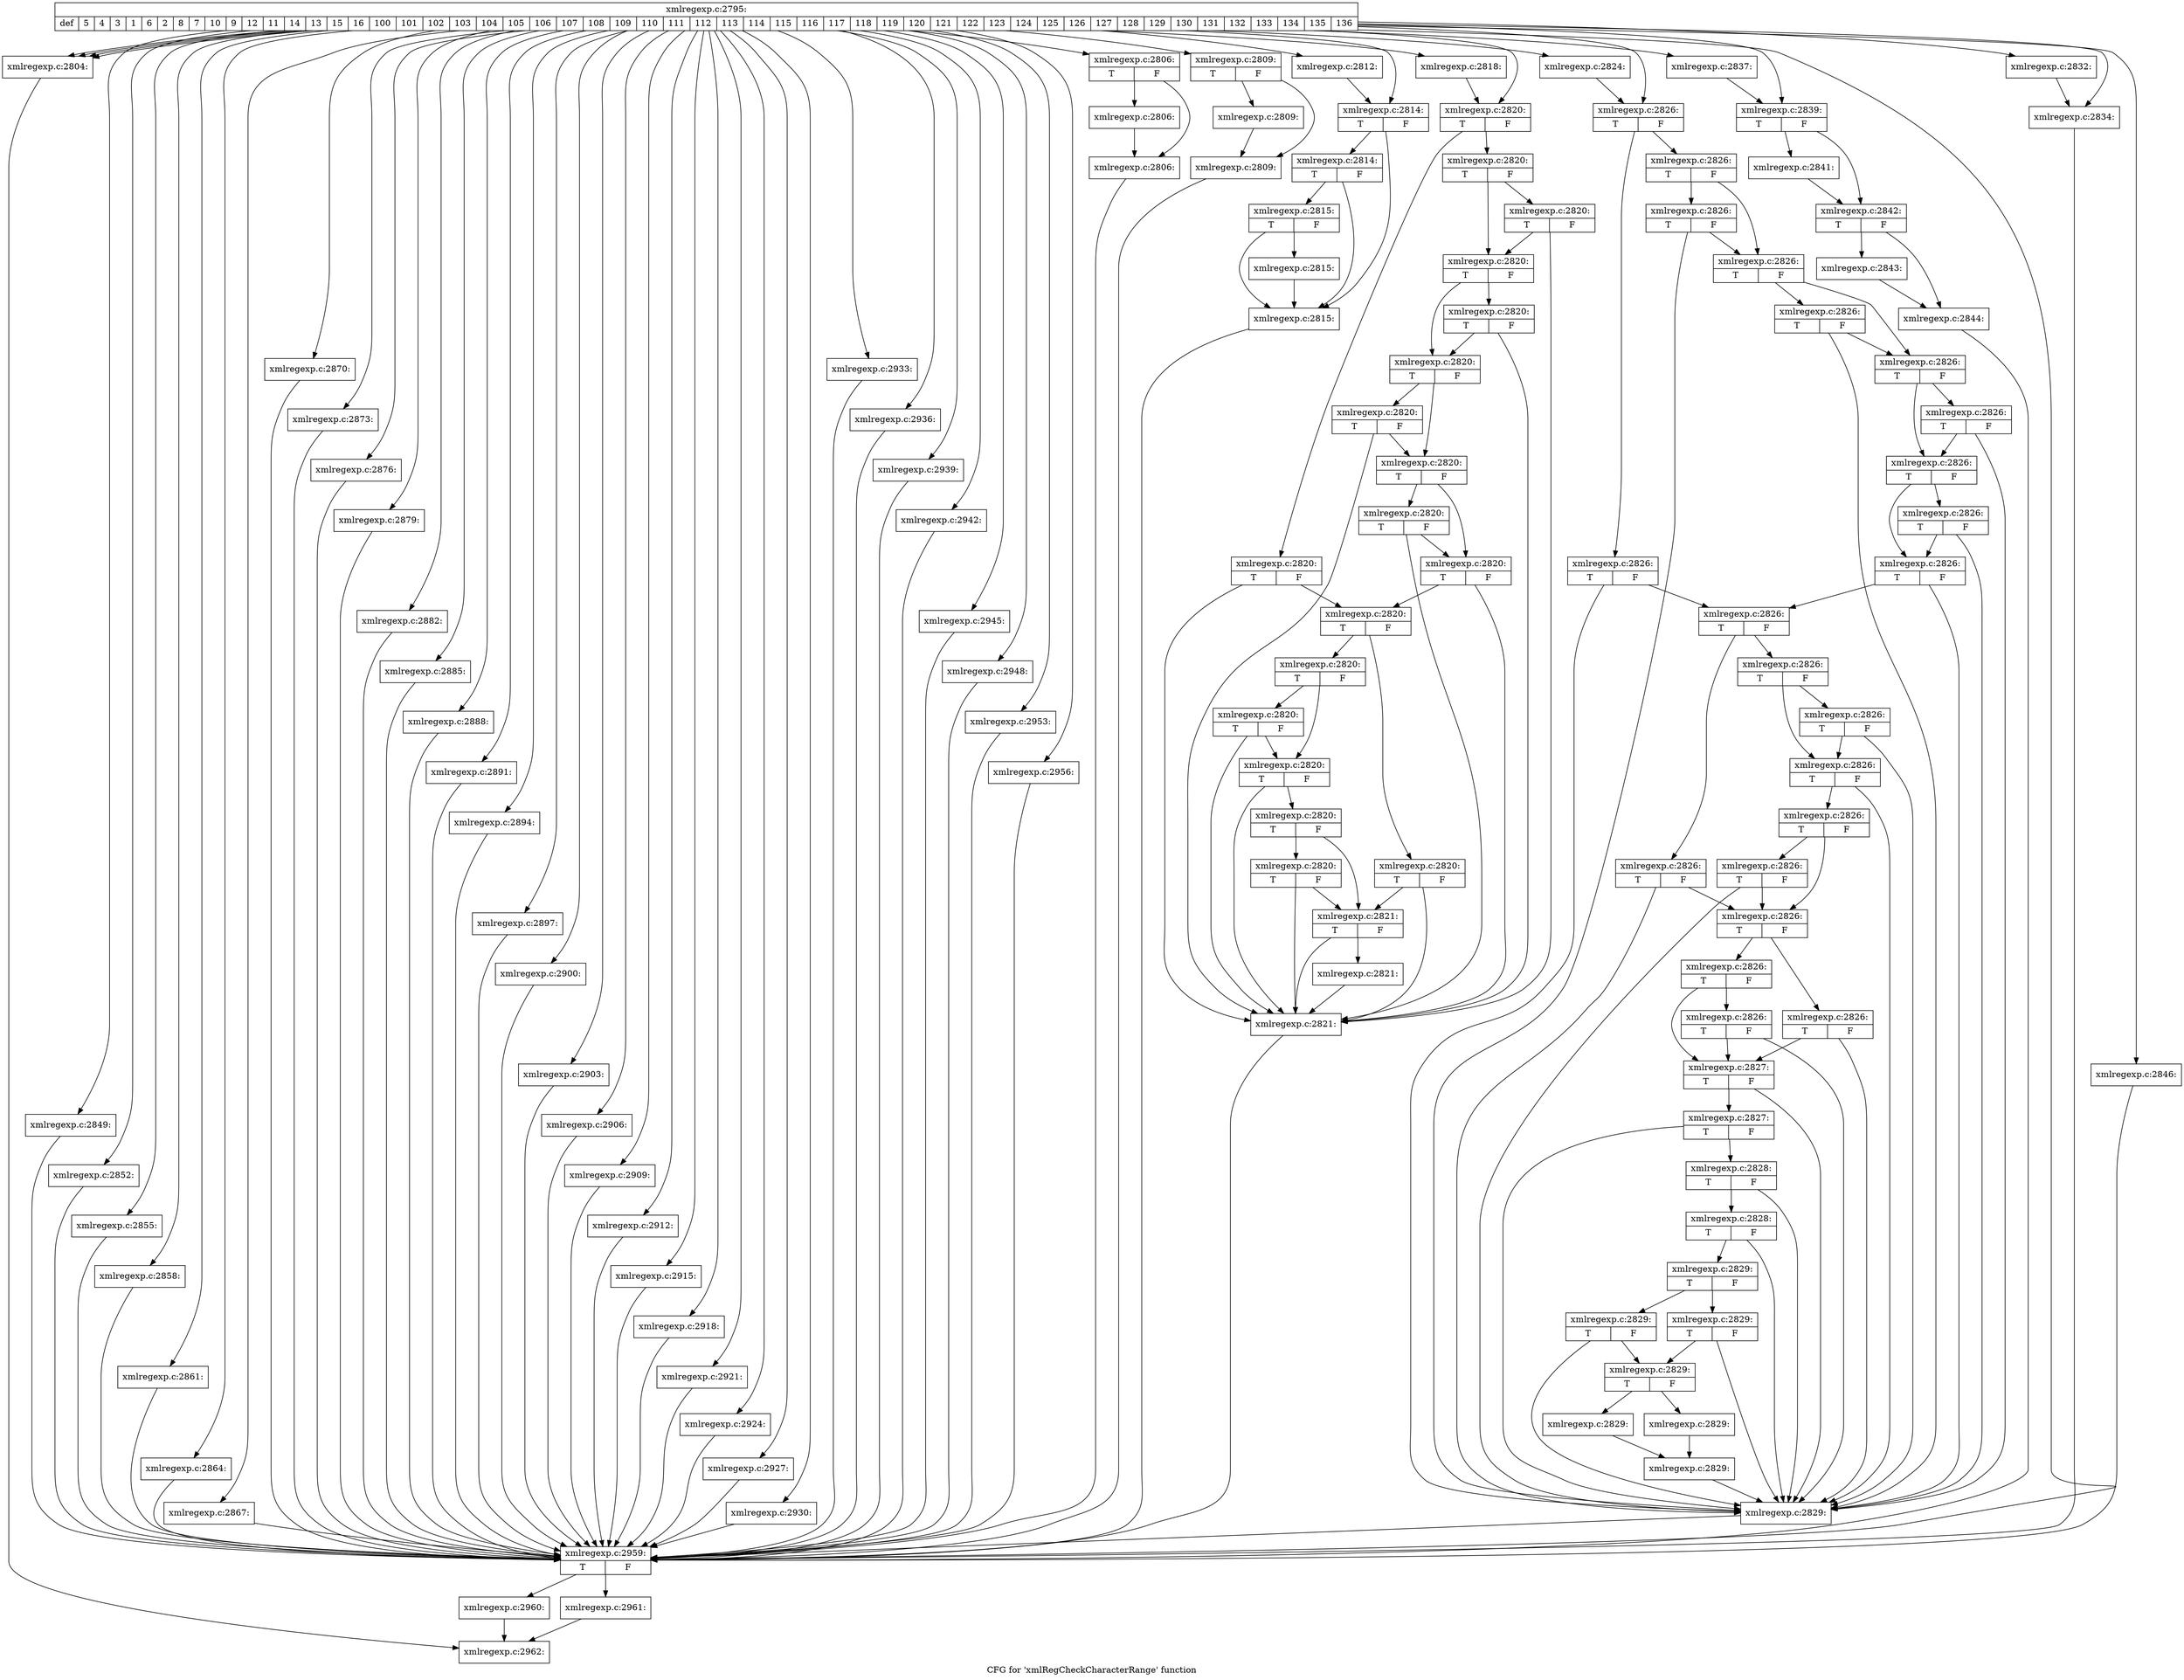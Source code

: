 digraph "CFG for 'xmlRegCheckCharacterRange' function" {
	label="CFG for 'xmlRegCheckCharacterRange' function";

	Node0x4287600 [shape=record,label="{xmlregexp.c:2795:|{<s0>def|<s1>5|<s2>4|<s3>3|<s4>1|<s5>6|<s6>2|<s7>8|<s8>7|<s9>10|<s10>9|<s11>12|<s12>11|<s13>14|<s14>13|<s15>15|<s16>16|<s17>100|<s18>101|<s19>102|<s20>103|<s21>104|<s22>105|<s23>106|<s24>107|<s25>108|<s26>109|<s27>110|<s28>111|<s29>112|<s30>113|<s31>114|<s32>115|<s33>116|<s34>117|<s35>118|<s36>119|<s37>120|<s38>121|<s39>122|<s40>123|<s41>124|<s42>125|<s43>126|<s44>127|<s45>128|<s46>129|<s47>130|<s48>131|<s49>132|<s50>133|<s51>134|<s52>135|<s53>136}}"];
	Node0x4287600 -> Node0x440bc70;
	Node0x4287600 -> Node0x440c090;
	Node0x4287600 -> Node0x440c090;
	Node0x4287600 -> Node0x440c090;
	Node0x4287600 -> Node0x440c090;
	Node0x4287600 -> Node0x440c280;
	Node0x4287600 -> Node0x440ca50;
	Node0x4287600 -> Node0x440d2e0;
	Node0x4287600 -> Node0x440d630;
	Node0x4287600 -> Node0x440dfa0;
	Node0x4287600 -> Node0x440e760;
	Node0x4287600 -> Node0x44124f0;
	Node0x4287600 -> Node0x4410fa0;
	Node0x4287600 -> Node0x44171e0;
	Node0x4287600 -> Node0x4417530;
	Node0x4287600 -> Node0x4418f00;
	Node0x4287600 -> Node0x4419530;
	Node0x4287600 -> Node0x441a510;
	Node0x4287600 -> Node0x441a700;
	Node0x4287600 -> Node0x441ab00;
	Node0x4287600 -> Node0x441aef0;
	Node0x4287600 -> Node0x441b2e0;
	Node0x4287600 -> Node0x441b6d0;
	Node0x4287600 -> Node0x441bac0;
	Node0x4287600 -> Node0x441beb0;
	Node0x4287600 -> Node0x441c2a0;
	Node0x4287600 -> Node0x441c690;
	Node0x4287600 -> Node0x441ca80;
	Node0x4287600 -> Node0x441ce70;
	Node0x4287600 -> Node0x441d260;
	Node0x4287600 -> Node0x441d770;
	Node0x4287600 -> Node0x441d960;
	Node0x4287600 -> Node0x441dd50;
	Node0x4287600 -> Node0x441e260;
	Node0x4287600 -> Node0x4412a30;
	Node0x4287600 -> Node0x441d690;
	Node0x4287600 -> Node0x4412d60;
	Node0x4287600 -> Node0x441fd40;
	Node0x4287600 -> Node0x4420130;
	Node0x4287600 -> Node0x4420520;
	Node0x4287600 -> Node0x4420910;
	Node0x4287600 -> Node0x4420e20;
	Node0x4287600 -> Node0x4421010;
	Node0x4287600 -> Node0x4421400;
	Node0x4287600 -> Node0x44217f0;
	Node0x4287600 -> Node0x4421be0;
	Node0x4287600 -> Node0x4421fd0;
	Node0x4287600 -> Node0x44223c0;
	Node0x4287600 -> Node0x44227b0;
	Node0x4287600 -> Node0x4422ba0;
	Node0x4287600 -> Node0x44230b0;
	Node0x4287600 -> Node0x44232a0;
	Node0x4287600 -> Node0x4412b90;
	Node0x4287600 -> Node0x4418940;
	Node0x440c090 [shape=record,label="{xmlregexp.c:2804:}"];
	Node0x440c090 -> Node0x428a370;
	Node0x440c280 [shape=record,label="{xmlregexp.c:2806:|{<s0>T|<s1>F}}"];
	Node0x440c280 -> Node0x440c3e0;
	Node0x440c280 -> Node0x440c390;
	Node0x440c3e0 [shape=record,label="{xmlregexp.c:2806:}"];
	Node0x440c3e0 -> Node0x440c390;
	Node0x440c390 [shape=record,label="{xmlregexp.c:2806:}"];
	Node0x440c390 -> Node0x440bc70;
	Node0x440ca50 [shape=record,label="{xmlregexp.c:2809:|{<s0>T|<s1>F}}"];
	Node0x440ca50 -> Node0x440cbb0;
	Node0x440ca50 -> Node0x440cb60;
	Node0x440cbb0 [shape=record,label="{xmlregexp.c:2809:}"];
	Node0x440cbb0 -> Node0x440cb60;
	Node0x440cb60 [shape=record,label="{xmlregexp.c:2809:}"];
	Node0x440cb60 -> Node0x440bc70;
	Node0x440d2e0 [shape=record,label="{xmlregexp.c:2812:}"];
	Node0x440d2e0 -> Node0x440d630;
	Node0x440d630 [shape=record,label="{xmlregexp.c:2814:|{<s0>T|<s1>F}}"];
	Node0x440d630 -> Node0x440d7a0;
	Node0x440d630 -> Node0x440d8c0;
	Node0x440d8c0 [shape=record,label="{xmlregexp.c:2814:|{<s0>T|<s1>F}}"];
	Node0x440d8c0 -> Node0x440d7a0;
	Node0x440d8c0 -> Node0x440d840;
	Node0x440d840 [shape=record,label="{xmlregexp.c:2815:|{<s0>T|<s1>F}}"];
	Node0x440d840 -> Node0x440d7a0;
	Node0x440d840 -> Node0x440d7f0;
	Node0x440d7f0 [shape=record,label="{xmlregexp.c:2815:}"];
	Node0x440d7f0 -> Node0x440d7a0;
	Node0x440d7a0 [shape=record,label="{xmlregexp.c:2815:}"];
	Node0x440d7a0 -> Node0x440bc70;
	Node0x440dfa0 [shape=record,label="{xmlregexp.c:2818:}"];
	Node0x440dfa0 -> Node0x440e760;
	Node0x440e760 [shape=record,label="{xmlregexp.c:2820:|{<s0>T|<s1>F}}"];
	Node0x440e760 -> Node0x440ea70;
	Node0x440e760 -> Node0x440eac0;
	Node0x440ea70 [shape=record,label="{xmlregexp.c:2820:|{<s0>T|<s1>F}}"];
	Node0x440ea70 -> Node0x440ee20;
	Node0x440ea70 -> Node0x440edd0;
	Node0x440ee20 [shape=record,label="{xmlregexp.c:2820:|{<s0>T|<s1>F}}"];
	Node0x440ee20 -> Node0x440e8d0;
	Node0x440ee20 -> Node0x440edd0;
	Node0x440edd0 [shape=record,label="{xmlregexp.c:2820:|{<s0>T|<s1>F}}"];
	Node0x440edd0 -> Node0x440f150;
	Node0x440edd0 -> Node0x440ed80;
	Node0x440f150 [shape=record,label="{xmlregexp.c:2820:|{<s0>T|<s1>F}}"];
	Node0x440f150 -> Node0x440e8d0;
	Node0x440f150 -> Node0x440ed80;
	Node0x440ed80 [shape=record,label="{xmlregexp.c:2820:|{<s0>T|<s1>F}}"];
	Node0x440ed80 -> Node0x440f480;
	Node0x440ed80 -> Node0x440ed30;
	Node0x440f480 [shape=record,label="{xmlregexp.c:2820:|{<s0>T|<s1>F}}"];
	Node0x440f480 -> Node0x440e8d0;
	Node0x440f480 -> Node0x440ed30;
	Node0x440ed30 [shape=record,label="{xmlregexp.c:2820:|{<s0>T|<s1>F}}"];
	Node0x440ed30 -> Node0x440f830;
	Node0x440ed30 -> Node0x440ece0;
	Node0x440f830 [shape=record,label="{xmlregexp.c:2820:|{<s0>T|<s1>F}}"];
	Node0x440f830 -> Node0x440e8d0;
	Node0x440f830 -> Node0x440ece0;
	Node0x440ece0 [shape=record,label="{xmlregexp.c:2820:|{<s0>T|<s1>F}}"];
	Node0x440ece0 -> Node0x440e8d0;
	Node0x440ece0 -> Node0x440e9f0;
	Node0x440eac0 [shape=record,label="{xmlregexp.c:2820:|{<s0>T|<s1>F}}"];
	Node0x440eac0 -> Node0x440e8d0;
	Node0x440eac0 -> Node0x440e9f0;
	Node0x440e9f0 [shape=record,label="{xmlregexp.c:2820:|{<s0>T|<s1>F}}"];
	Node0x440e9f0 -> Node0x4411400;
	Node0x440e9f0 -> Node0x4410a20;
	Node0x4411400 [shape=record,label="{xmlregexp.c:2820:|{<s0>T|<s1>F}}"];
	Node0x4411400 -> Node0x440e8d0;
	Node0x4411400 -> Node0x440e970;
	Node0x4410a20 [shape=record,label="{xmlregexp.c:2820:|{<s0>T|<s1>F}}"];
	Node0x4410a20 -> Node0x4411bb0;
	Node0x4410a20 -> Node0x4411b60;
	Node0x4411bb0 [shape=record,label="{xmlregexp.c:2820:|{<s0>T|<s1>F}}"];
	Node0x4411bb0 -> Node0x440e8d0;
	Node0x4411bb0 -> Node0x4411b60;
	Node0x4411b60 [shape=record,label="{xmlregexp.c:2820:|{<s0>T|<s1>F}}"];
	Node0x4411b60 -> Node0x440e8d0;
	Node0x4411b60 -> Node0x4411b10;
	Node0x4411b10 [shape=record,label="{xmlregexp.c:2820:|{<s0>T|<s1>F}}"];
	Node0x4411b10 -> Node0x4412050;
	Node0x4411b10 -> Node0x440e970;
	Node0x4412050 [shape=record,label="{xmlregexp.c:2820:|{<s0>T|<s1>F}}"];
	Node0x4412050 -> Node0x440e8d0;
	Node0x4412050 -> Node0x440e970;
	Node0x440e970 [shape=record,label="{xmlregexp.c:2821:|{<s0>T|<s1>F}}"];
	Node0x440e970 -> Node0x440e8d0;
	Node0x440e970 -> Node0x440e920;
	Node0x440e920 [shape=record,label="{xmlregexp.c:2821:}"];
	Node0x440e920 -> Node0x440e8d0;
	Node0x440e8d0 [shape=record,label="{xmlregexp.c:2821:}"];
	Node0x440e8d0 -> Node0x440bc70;
	Node0x44124f0 [shape=record,label="{xmlregexp.c:2824:}"];
	Node0x44124f0 -> Node0x4410fa0;
	Node0x4410fa0 [shape=record,label="{xmlregexp.c:2826:|{<s0>T|<s1>F}}"];
	Node0x4410fa0 -> Node0x4413130;
	Node0x4410fa0 -> Node0x4413180;
	Node0x4413130 [shape=record,label="{xmlregexp.c:2826:|{<s0>T|<s1>F}}"];
	Node0x4413130 -> Node0x44134e0;
	Node0x4413130 -> Node0x4413490;
	Node0x44134e0 [shape=record,label="{xmlregexp.c:2826:|{<s0>T|<s1>F}}"];
	Node0x44134e0 -> Node0x44114f0;
	Node0x44134e0 -> Node0x4413490;
	Node0x4413490 [shape=record,label="{xmlregexp.c:2826:|{<s0>T|<s1>F}}"];
	Node0x4413490 -> Node0x4413810;
	Node0x4413490 -> Node0x4413440;
	Node0x4413810 [shape=record,label="{xmlregexp.c:2826:|{<s0>T|<s1>F}}"];
	Node0x4413810 -> Node0x44114f0;
	Node0x4413810 -> Node0x4413440;
	Node0x4413440 [shape=record,label="{xmlregexp.c:2826:|{<s0>T|<s1>F}}"];
	Node0x4413440 -> Node0x4413b40;
	Node0x4413440 -> Node0x44133f0;
	Node0x4413b40 [shape=record,label="{xmlregexp.c:2826:|{<s0>T|<s1>F}}"];
	Node0x4413b40 -> Node0x44114f0;
	Node0x4413b40 -> Node0x44133f0;
	Node0x44133f0 [shape=record,label="{xmlregexp.c:2826:|{<s0>T|<s1>F}}"];
	Node0x44133f0 -> Node0x4413e70;
	Node0x44133f0 -> Node0x44133a0;
	Node0x4413e70 [shape=record,label="{xmlregexp.c:2826:|{<s0>T|<s1>F}}"];
	Node0x4413e70 -> Node0x44114f0;
	Node0x4413e70 -> Node0x44133a0;
	Node0x44133a0 [shape=record,label="{xmlregexp.c:2826:|{<s0>T|<s1>F}}"];
	Node0x44133a0 -> Node0x44114f0;
	Node0x44133a0 -> Node0x44130b0;
	Node0x4413180 [shape=record,label="{xmlregexp.c:2826:|{<s0>T|<s1>F}}"];
	Node0x4413180 -> Node0x44114f0;
	Node0x4413180 -> Node0x44130b0;
	Node0x44130b0 [shape=record,label="{xmlregexp.c:2826:|{<s0>T|<s1>F}}"];
	Node0x44130b0 -> Node0x44144c0;
	Node0x44130b0 -> Node0x4414510;
	Node0x44144c0 [shape=record,label="{xmlregexp.c:2826:|{<s0>T|<s1>F}}"];
	Node0x44144c0 -> Node0x44114f0;
	Node0x44144c0 -> Node0x4413030;
	Node0x4414510 [shape=record,label="{xmlregexp.c:2826:|{<s0>T|<s1>F}}"];
	Node0x4414510 -> Node0x4414860;
	Node0x4414510 -> Node0x4414810;
	Node0x4414860 [shape=record,label="{xmlregexp.c:2826:|{<s0>T|<s1>F}}"];
	Node0x4414860 -> Node0x44114f0;
	Node0x4414860 -> Node0x4414810;
	Node0x4414810 [shape=record,label="{xmlregexp.c:2826:|{<s0>T|<s1>F}}"];
	Node0x4414810 -> Node0x44114f0;
	Node0x4414810 -> Node0x44147c0;
	Node0x44147c0 [shape=record,label="{xmlregexp.c:2826:|{<s0>T|<s1>F}}"];
	Node0x44147c0 -> Node0x4414d00;
	Node0x44147c0 -> Node0x4413030;
	Node0x4414d00 [shape=record,label="{xmlregexp.c:2826:|{<s0>T|<s1>F}}"];
	Node0x4414d00 -> Node0x44114f0;
	Node0x4414d00 -> Node0x4413030;
	Node0x4413030 [shape=record,label="{xmlregexp.c:2826:|{<s0>T|<s1>F}}"];
	Node0x4413030 -> Node0x4415030;
	Node0x4413030 -> Node0x4415080;
	Node0x4415030 [shape=record,label="{xmlregexp.c:2826:|{<s0>T|<s1>F}}"];
	Node0x4415030 -> Node0x4415270;
	Node0x4415030 -> Node0x440bf80;
	Node0x4415270 [shape=record,label="{xmlregexp.c:2826:|{<s0>T|<s1>F}}"];
	Node0x4415270 -> Node0x44114f0;
	Node0x4415270 -> Node0x440bf80;
	Node0x4415080 [shape=record,label="{xmlregexp.c:2826:|{<s0>T|<s1>F}}"];
	Node0x4415080 -> Node0x44114f0;
	Node0x4415080 -> Node0x440bf80;
	Node0x440bf80 [shape=record,label="{xmlregexp.c:2827:|{<s0>T|<s1>F}}"];
	Node0x440bf80 -> Node0x44114f0;
	Node0x440bf80 -> Node0x440bf00;
	Node0x440bf00 [shape=record,label="{xmlregexp.c:2827:|{<s0>T|<s1>F}}"];
	Node0x440bf00 -> Node0x44114f0;
	Node0x440bf00 -> Node0x440be80;
	Node0x440be80 [shape=record,label="{xmlregexp.c:2828:|{<s0>T|<s1>F}}"];
	Node0x440be80 -> Node0x44114f0;
	Node0x440be80 -> Node0x440be00;
	Node0x440be00 [shape=record,label="{xmlregexp.c:2828:|{<s0>T|<s1>F}}"];
	Node0x440be00 -> Node0x44114f0;
	Node0x440be00 -> Node0x4411590;
	Node0x4411590 [shape=record,label="{xmlregexp.c:2829:|{<s0>T|<s1>F}}"];
	Node0x4411590 -> Node0x4416060;
	Node0x4411590 -> Node0x44160b0;
	Node0x4416060 [shape=record,label="{xmlregexp.c:2829:|{<s0>T|<s1>F}}"];
	Node0x4416060 -> Node0x44114f0;
	Node0x4416060 -> Node0x4411540;
	Node0x44160b0 [shape=record,label="{xmlregexp.c:2829:|{<s0>T|<s1>F}}"];
	Node0x44160b0 -> Node0x44114f0;
	Node0x44160b0 -> Node0x4411540;
	Node0x4411540 [shape=record,label="{xmlregexp.c:2829:|{<s0>T|<s1>F}}"];
	Node0x4411540 -> Node0x4416620;
	Node0x4411540 -> Node0x4416920;
	Node0x4416620 [shape=record,label="{xmlregexp.c:2829:}"];
	Node0x4416620 -> Node0x4416970;
	Node0x4416920 [shape=record,label="{xmlregexp.c:2829:}"];
	Node0x4416920 -> Node0x4416970;
	Node0x4416970 [shape=record,label="{xmlregexp.c:2829:}"];
	Node0x4416970 -> Node0x44114f0;
	Node0x44114f0 [shape=record,label="{xmlregexp.c:2829:}"];
	Node0x44114f0 -> Node0x440bc70;
	Node0x44171e0 [shape=record,label="{xmlregexp.c:2832:}"];
	Node0x44171e0 -> Node0x4417530;
	Node0x4417530 [shape=record,label="{xmlregexp.c:2834:}"];
	Node0x4417530 -> Node0x440bc70;
	Node0x4418f00 [shape=record,label="{xmlregexp.c:2837:}"];
	Node0x4418f00 -> Node0x4419530;
	Node0x4419530 [shape=record,label="{xmlregexp.c:2839:|{<s0>T|<s1>F}}"];
	Node0x4419530 -> Node0x4419790;
	Node0x4419530 -> Node0x4419a20;
	Node0x4419790 [shape=record,label="{xmlregexp.c:2841:}"];
	Node0x4419790 -> Node0x4419a20;
	Node0x4419a20 [shape=record,label="{xmlregexp.c:2842:|{<s0>T|<s1>F}}"];
	Node0x4419a20 -> Node0x4419e20;
	Node0x4419a20 -> Node0x441a050;
	Node0x4419e20 [shape=record,label="{xmlregexp.c:2843:}"];
	Node0x4419e20 -> Node0x441a050;
	Node0x441a050 [shape=record,label="{xmlregexp.c:2844:}"];
	Node0x441a050 -> Node0x440bc70;
	Node0x441a510 [shape=record,label="{xmlregexp.c:2846:}"];
	Node0x441a510 -> Node0x440bc70;
	Node0x441a700 [shape=record,label="{xmlregexp.c:2849:}"];
	Node0x441a700 -> Node0x440bc70;
	Node0x441ab00 [shape=record,label="{xmlregexp.c:2852:}"];
	Node0x441ab00 -> Node0x440bc70;
	Node0x441aef0 [shape=record,label="{xmlregexp.c:2855:}"];
	Node0x441aef0 -> Node0x440bc70;
	Node0x441b2e0 [shape=record,label="{xmlregexp.c:2858:}"];
	Node0x441b2e0 -> Node0x440bc70;
	Node0x441b6d0 [shape=record,label="{xmlregexp.c:2861:}"];
	Node0x441b6d0 -> Node0x440bc70;
	Node0x441bac0 [shape=record,label="{xmlregexp.c:2864:}"];
	Node0x441bac0 -> Node0x440bc70;
	Node0x441beb0 [shape=record,label="{xmlregexp.c:2867:}"];
	Node0x441beb0 -> Node0x440bc70;
	Node0x441c2a0 [shape=record,label="{xmlregexp.c:2870:}"];
	Node0x441c2a0 -> Node0x440bc70;
	Node0x441c690 [shape=record,label="{xmlregexp.c:2873:}"];
	Node0x441c690 -> Node0x440bc70;
	Node0x441ca80 [shape=record,label="{xmlregexp.c:2876:}"];
	Node0x441ca80 -> Node0x440bc70;
	Node0x441ce70 [shape=record,label="{xmlregexp.c:2879:}"];
	Node0x441ce70 -> Node0x440bc70;
	Node0x441d260 [shape=record,label="{xmlregexp.c:2882:}"];
	Node0x441d260 -> Node0x440bc70;
	Node0x441d770 [shape=record,label="{xmlregexp.c:2885:}"];
	Node0x441d770 -> Node0x440bc70;
	Node0x441d960 [shape=record,label="{xmlregexp.c:2888:}"];
	Node0x441d960 -> Node0x440bc70;
	Node0x441dd50 [shape=record,label="{xmlregexp.c:2891:}"];
	Node0x441dd50 -> Node0x440bc70;
	Node0x441e260 [shape=record,label="{xmlregexp.c:2894:}"];
	Node0x441e260 -> Node0x440bc70;
	Node0x4412a30 [shape=record,label="{xmlregexp.c:2897:}"];
	Node0x4412a30 -> Node0x440bc70;
	Node0x441d690 [shape=record,label="{xmlregexp.c:2900:}"];
	Node0x441d690 -> Node0x440bc70;
	Node0x4412d60 [shape=record,label="{xmlregexp.c:2903:}"];
	Node0x4412d60 -> Node0x440bc70;
	Node0x441fd40 [shape=record,label="{xmlregexp.c:2906:}"];
	Node0x441fd40 -> Node0x440bc70;
	Node0x4420130 [shape=record,label="{xmlregexp.c:2909:}"];
	Node0x4420130 -> Node0x440bc70;
	Node0x4420520 [shape=record,label="{xmlregexp.c:2912:}"];
	Node0x4420520 -> Node0x440bc70;
	Node0x4420910 [shape=record,label="{xmlregexp.c:2915:}"];
	Node0x4420910 -> Node0x440bc70;
	Node0x4420e20 [shape=record,label="{xmlregexp.c:2918:}"];
	Node0x4420e20 -> Node0x440bc70;
	Node0x4421010 [shape=record,label="{xmlregexp.c:2921:}"];
	Node0x4421010 -> Node0x440bc70;
	Node0x4421400 [shape=record,label="{xmlregexp.c:2924:}"];
	Node0x4421400 -> Node0x440bc70;
	Node0x44217f0 [shape=record,label="{xmlregexp.c:2927:}"];
	Node0x44217f0 -> Node0x440bc70;
	Node0x4421be0 [shape=record,label="{xmlregexp.c:2930:}"];
	Node0x4421be0 -> Node0x440bc70;
	Node0x4421fd0 [shape=record,label="{xmlregexp.c:2933:}"];
	Node0x4421fd0 -> Node0x440bc70;
	Node0x44223c0 [shape=record,label="{xmlregexp.c:2936:}"];
	Node0x44223c0 -> Node0x440bc70;
	Node0x44227b0 [shape=record,label="{xmlregexp.c:2939:}"];
	Node0x44227b0 -> Node0x440bc70;
	Node0x4422ba0 [shape=record,label="{xmlregexp.c:2942:}"];
	Node0x4422ba0 -> Node0x440bc70;
	Node0x44230b0 [shape=record,label="{xmlregexp.c:2945:}"];
	Node0x44230b0 -> Node0x440bc70;
	Node0x44232a0 [shape=record,label="{xmlregexp.c:2948:}"];
	Node0x44232a0 -> Node0x440bc70;
	Node0x4412b90 [shape=record,label="{xmlregexp.c:2953:}"];
	Node0x4412b90 -> Node0x440bc70;
	Node0x4418940 [shape=record,label="{xmlregexp.c:2956:}"];
	Node0x4418940 -> Node0x440bc70;
	Node0x440bc70 [shape=record,label="{xmlregexp.c:2959:|{<s0>T|<s1>F}}"];
	Node0x440bc70 -> Node0x440bd50;
	Node0x440bc70 -> Node0x41371d0;
	Node0x440bd50 [shape=record,label="{xmlregexp.c:2960:}"];
	Node0x440bd50 -> Node0x428a370;
	Node0x41371d0 [shape=record,label="{xmlregexp.c:2961:}"];
	Node0x41371d0 -> Node0x428a370;
	Node0x428a370 [shape=record,label="{xmlregexp.c:2962:}"];
}
